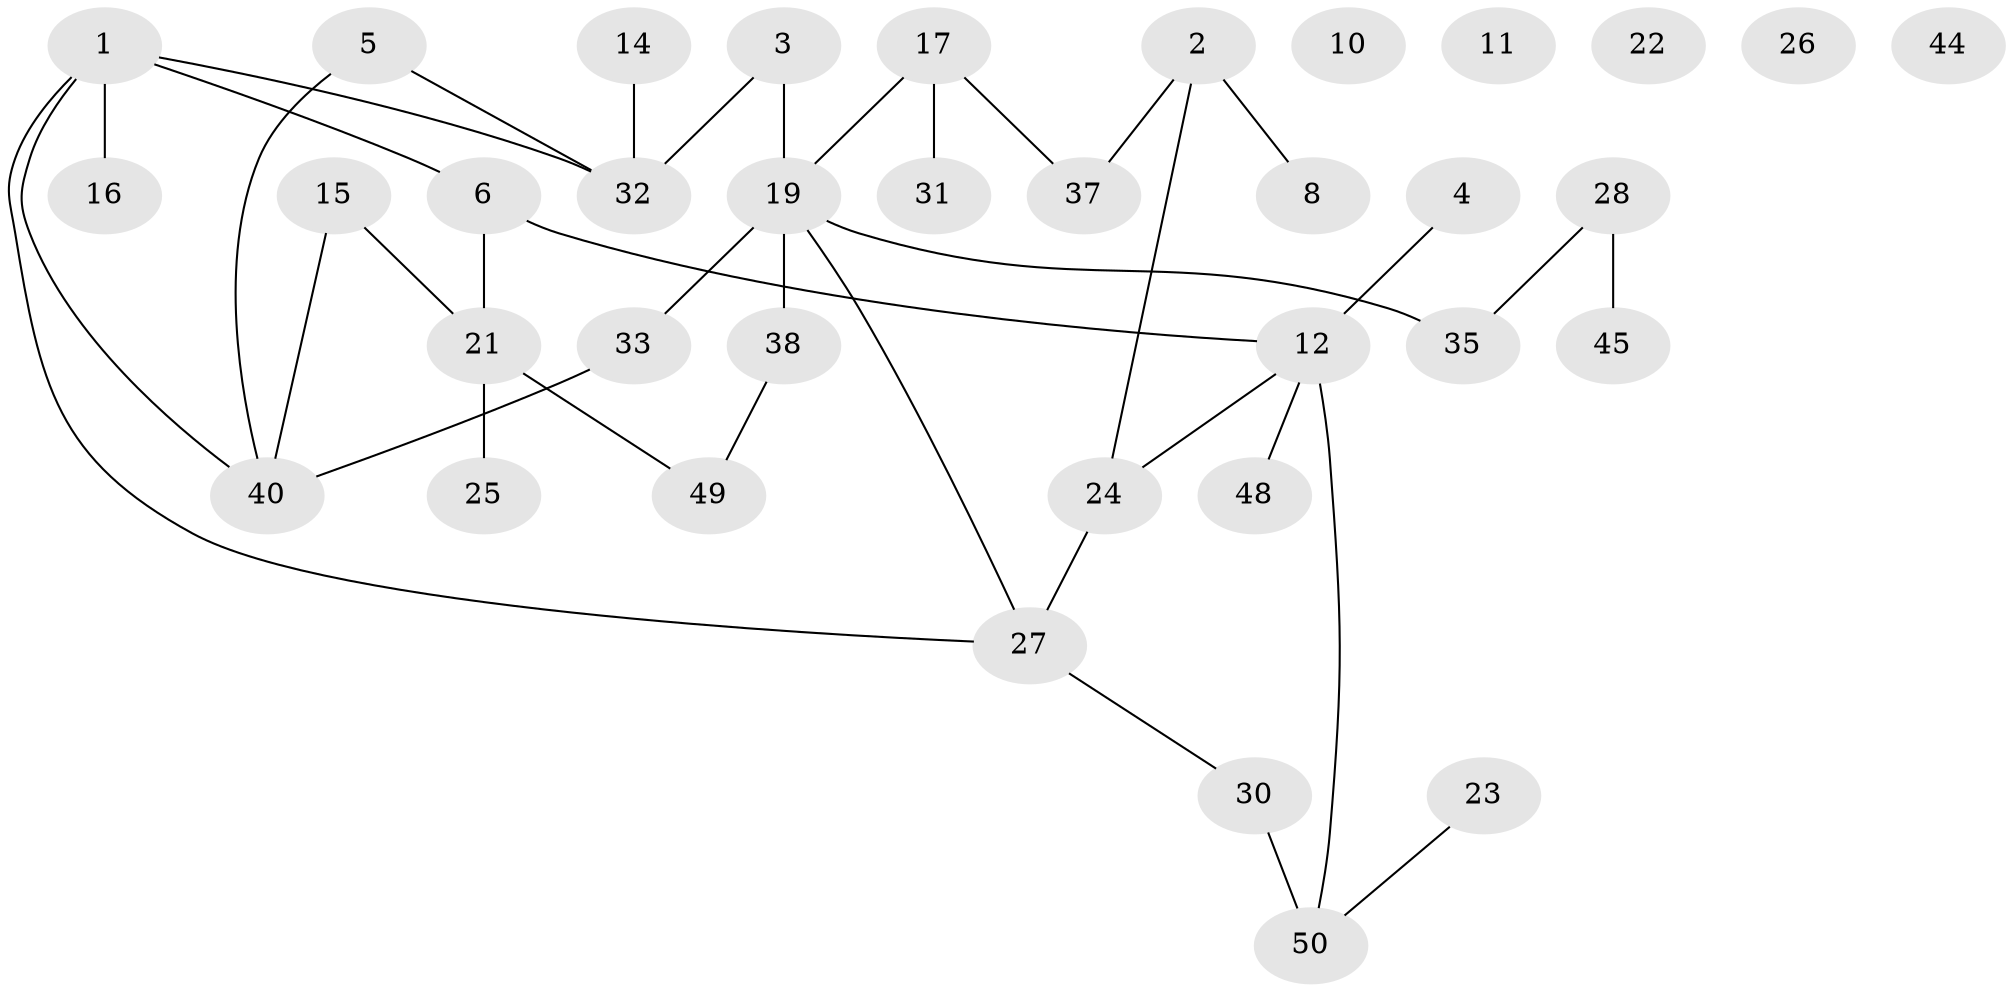 // Generated by graph-tools (version 1.1) at 2025/23/03/03/25 07:23:28]
// undirected, 36 vertices, 38 edges
graph export_dot {
graph [start="1"]
  node [color=gray90,style=filled];
  1 [super="+41"];
  2 [super="+9"];
  3;
  4 [super="+7"];
  5;
  6 [super="+13"];
  8;
  10;
  11 [super="+20"];
  12 [super="+53"];
  14;
  15;
  16;
  17 [super="+18"];
  19 [super="+39"];
  21 [super="+42"];
  22 [super="+29"];
  23 [super="+46"];
  24 [super="+51"];
  25;
  26;
  27 [super="+43"];
  28 [super="+36"];
  30;
  31;
  32 [super="+47"];
  33 [super="+34"];
  35;
  37;
  38;
  40 [super="+52"];
  44;
  45;
  48;
  49;
  50 [super="+54"];
  1 -- 32;
  1 -- 40;
  1 -- 16;
  1 -- 27;
  1 -- 6;
  2 -- 8;
  2 -- 37;
  2 -- 24;
  3 -- 19;
  3 -- 32;
  4 -- 12;
  5 -- 40;
  5 -- 32;
  6 -- 12 [weight=2];
  6 -- 21;
  12 -- 48;
  12 -- 24;
  12 -- 50;
  14 -- 32;
  15 -- 40;
  15 -- 21;
  17 -- 31;
  17 -- 37;
  17 -- 19;
  19 -- 33;
  19 -- 35;
  19 -- 38;
  19 -- 27;
  21 -- 25;
  21 -- 49;
  23 -- 50;
  24 -- 27;
  27 -- 30;
  28 -- 35;
  28 -- 45;
  30 -- 50 [weight=2];
  33 -- 40;
  38 -- 49;
}
